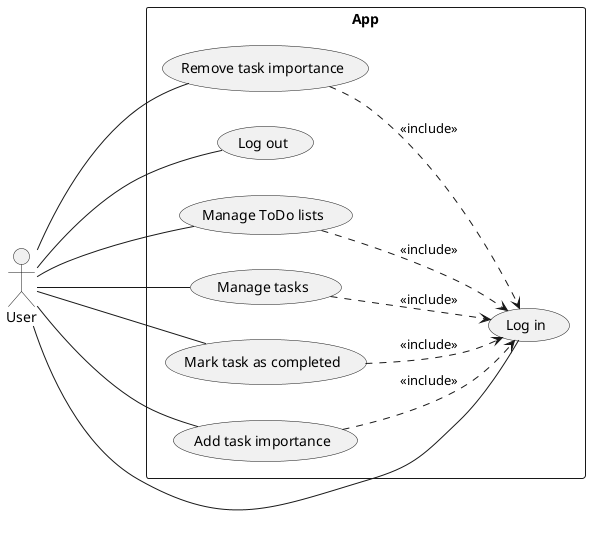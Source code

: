 @startuml
left to right direction
actor "User" as User
rectangle "App" {
    usecase "Log out" as Logout
    usecase "Manage ToDo lists" as ManageToDoLists
    usecase "Manage tasks" as ManageTasks
    usecase "Log in" as Login
    usecase "Mark task as completed" as MarkCompleted
    usecase "Add task importance" as AddImportance
    usecase "Remove task importance" as RemoveImportance
}
User --- Logout
User -- ManageToDoLists 
User -- ManageTasks
User -- AddImportance
User -- MarkCompleted
User --- Login 
User -- RemoveImportance

ManageToDoLists .-> Login : <<include>>
ManageTasks .-> Login : <<include>>
MarkCompleted .-> Login : <<include>>
AddImportance .-> Login : <<include>>
RemoveImportance .-> Login : <<include>> 

@enduml
